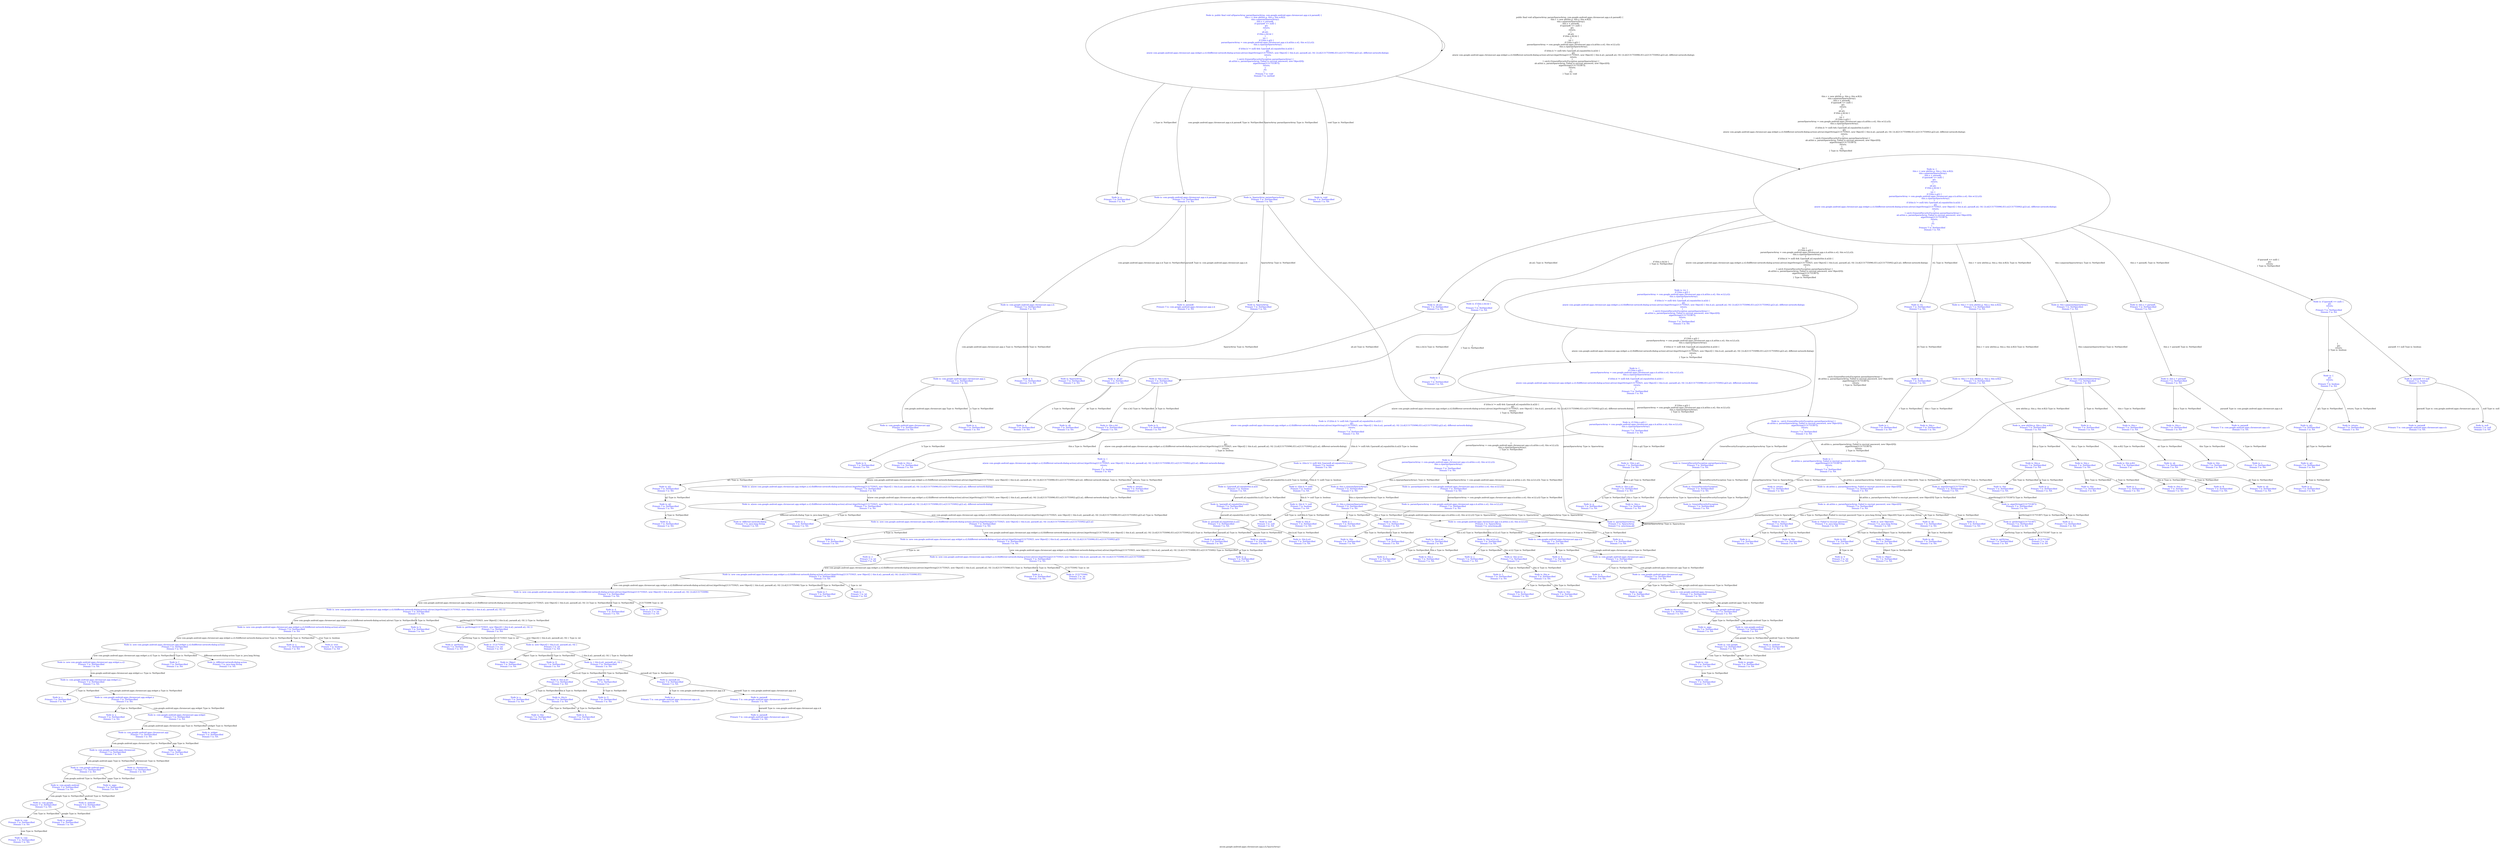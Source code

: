 digraph "a(com.google.android.apps.chromecast.app.n.k,SparseArray)" {
 label="a(com.google.android.apps.chromecast.app.n.k,SparseArray)"
{
 node [shape=box]} 
2852 -> 2852[label="public final void a(SparseArray paramSparseArray, com.google.android.apps.chromecast.app.n.k paramK) {
    this.v = new ah(this.p, this.y, this.w.K());
    this.v.a(paramSparseArray);
    this.x = paramK;
    if (paramK == null) {
        g();
        return;
    }
    ab.a();
    if (this.x.b().k) {
    }
    try {
        if (!this.x.g()) {
            paramSparseArray = com.google.android.apps.chromecast.app.n.k.a(this.x.e(), this.w.L().y());
            this.x.c(paramSparseArray);
        }
        if ((this.k != null) && (!paramK.a().equals(this.k.a()))) {
            q();
            a(new com.google.android.apps.chromecast.app.widget.a.c().f(different-network-dialog-action).a(true).b(getString(2131755925, new Object[] { this.k.a(), paramK.a(), O() })).d(2131755096).f(1).e(2131755092).g(2).a(), different-network-dialog);
            return;
        }
    } catch (GeneralSecurityException paramSparseArray) {
        ab.a(this.u, paramSparseArray, Failed to encrypt password, new Object[0]);
        a(getString(2131755387));
        return;
    }
    r();
} Type is: void"];
2852[label="Node is: public final void a(SparseArray paramSparseArray, com.google.android.apps.chromecast.app.n.k paramK) {
    this.v = new ah(this.p, this.y, this.w.K());
    this.v.a(paramSparseArray);
    this.x = paramK;
    if (paramK == null) {
        g();
        return;
    }
    ab.a();
    if (this.x.b().k) {
    }
    try {
        if (!this.x.g()) {
            paramSparseArray = com.google.android.apps.chromecast.app.n.k.a(this.x.e(), this.w.L().y());
            this.x.c(paramSparseArray);
        }
        if ((this.k != null) && (!paramK.a().equals(this.k.a()))) {
            q();
            a(new com.google.android.apps.chromecast.app.widget.a.c().f(different-network-dialog-action).a(true).b(getString(2131755925, new Object[] { this.k.a(), paramK.a(), O() })).d(2131755096).f(1).e(2131755092).g(2).a(), different-network-dialog);
            return;
        }
    } catch (GeneralSecurityException paramSparseArray) {
        ab.a(this.u, paramSparseArray, Failed to encrypt password, new Object[0]);
        a(getString(2131755387));
        return;
    }
    r();
}
 Primary T is: void
 Domain T is: method",fontcolor="blue"];
  2852 -> 2853[label="a Type is: NotSpecified"];
2853[label="Node is: a
 Primary T is: NotSpecified
 Domain T is: NA",fontcolor="blue"];
  2852 -> 2854[label="SparseArray paramSparseArray Type is: NotSpecified"];
2854[label="Node is: SparseArray paramSparseArray
 Primary T is: NotSpecified
 Domain T is: NA",fontcolor="blue"];
  2854 -> 2855[label="SparseArray Type is: NotSpecified"];
2855[label="Node is: SparseArray
 Primary T is: NotSpecified
 Domain T is: NA",fontcolor="blue"];
  2855 -> 2856[label="SparseArray Type is: NotSpecified"];
2856[label="Node is: SparseArray
 Primary T is: NotSpecified
 Domain T is: NA",fontcolor="blue"];
  2854 -> 3092[label="paramSparseArray Type is: SparseArray"];
3092[label="Node is: paramSparseArray
 Primary T is: SparseArray
 Domain T is: aenc(msg,pk)",fontcolor="blue"];
  2852 -> 2858[label="com.google.android.apps.chromecast.app.n.k paramK Type is: NotSpecified"];
2858[label="Node is: com.google.android.apps.chromecast.app.n.k paramK
 Primary T is: NotSpecified
 Domain T is: NA",fontcolor="blue"];
  2858 -> 2859[label="com.google.android.apps.chromecast.app.n.k Type is: NotSpecified"];
2859[label="Node is: com.google.android.apps.chromecast.app.n.k
 Primary T is: NotSpecified
 Domain T is: NA",fontcolor="blue"];
  2859 -> 2860[label="com.google.android.apps.chromecast.app.n Type is: NotSpecified"];
2860[label="Node is: com.google.android.apps.chromecast.app.n
 Primary T is: NotSpecified
 Domain T is: NA",fontcolor="blue"];
  2860 -> 2861[label="com.google.android.apps.chromecast.app Type is: NotSpecified"];
2861[label="Node is: com.google.android.apps.chromecast.app
 Primary T is: NotSpecified
 Domain T is: NA",fontcolor="blue"];
  3028 -> 3029[label="com.google.android.apps.chromecast Type is: NotSpecified"];
3029[label="Node is: com.google.android.apps.chromecast
 Primary T is: NotSpecified
 Domain T is: NA",fontcolor="blue"];
  3029 -> 3030[label="com.google.android.apps Type is: NotSpecified"];
3030[label="Node is: com.google.android.apps
 Primary T is: NotSpecified
 Domain T is: NA",fontcolor="blue"];
  3030 -> 3031[label="com.google.android Type is: NotSpecified"];
3031[label="Node is: com.google.android
 Primary T is: NotSpecified
 Domain T is: NA",fontcolor="blue"];
  3031 -> 3032[label="com.google Type is: NotSpecified"];
3032[label="Node is: com.google
 Primary T is: NotSpecified
 Domain T is: NA",fontcolor="blue"];
  3032 -> 3033[label="com Type is: NotSpecified"];
3033[label="Node is: com
 Primary T is: NotSpecified
 Domain T is: NA",fontcolor="blue"];
  3033 -> 3034[label="com Type is: NotSpecified"];
3034[label="Node is: com
 Primary T is: NotSpecified
 Domain T is: NA",fontcolor="blue"];
  3032 -> 3035[label="google Type is: NotSpecified"];
3035[label="Node is: google
 Primary T is: NotSpecified
 Domain T is: NA",fontcolor="blue"];
  3031 -> 3036[label="android Type is: NotSpecified"];
3036[label="Node is: android
 Primary T is: NotSpecified
 Domain T is: NA",fontcolor="blue"];
  3030 -> 3037[label="apps Type is: NotSpecified"];
3037[label="Node is: apps
 Primary T is: NotSpecified
 Domain T is: NA",fontcolor="blue"];
  3029 -> 3038[label="chromecast Type is: NotSpecified"];
3038[label="Node is: chromecast
 Primary T is: NotSpecified
 Domain T is: NA",fontcolor="blue"];
  3028 -> 3039[label="app Type is: NotSpecified"];
3039[label="Node is: app
 Primary T is: NotSpecified
 Domain T is: NA",fontcolor="blue"];
  2860 -> 2873[label="n Type is: NotSpecified"];
2873[label="Node is: n
 Primary T is: NotSpecified
 Domain T is: NA",fontcolor="blue"];
  2859 -> 2874[label="k Type is: NotSpecified"];
2874[label="Node is: k
 Primary T is: NotSpecified
 Domain T is: NA",fontcolor="blue"];
  2858 -> 2875[label="paramK Type is: com.google.android.apps.chromecast.app.n.k"];
2875[label="Node is: paramK
 Primary T is: com.google.android.apps.chromecast.app.n.k
 Domain T is: NA",fontcolor="blue"];
  2852 -> 2876[label="void Type is: NotSpecified"];
2876[label="Node is: void
 Primary T is: NotSpecified
 Domain T is: NA",fontcolor="blue"];
  2852 -> 2877[label="{
    this.v = new ah(this.p, this.y, this.w.K());
    this.v.a(paramSparseArray);
    this.x = paramK;
    if (paramK == null) {
        g();
        return;
    }
    ab.a();
    if (this.x.b().k) {
    }
    try {
        if (!this.x.g()) {
            paramSparseArray = com.google.android.apps.chromecast.app.n.k.a(this.x.e(), this.w.L().y());
            this.x.c(paramSparseArray);
        }
        if ((this.k != null) && (!paramK.a().equals(this.k.a()))) {
            q();
            a(new com.google.android.apps.chromecast.app.widget.a.c().f(different-network-dialog-action).a(true).b(getString(2131755925, new Object[] { this.k.a(), paramK.a(), O() })).d(2131755096).f(1).e(2131755092).g(2).a(), different-network-dialog);
            return;
        }
    } catch (GeneralSecurityException paramSparseArray) {
        ab.a(this.u, paramSparseArray, Failed to encrypt password, new Object[0]);
        a(getString(2131755387));
        return;
    }
    r();
} Type is: NotSpecified"];
2877[label="Node is: {
    this.v = new ah(this.p, this.y, this.w.K());
    this.v.a(paramSparseArray);
    this.x = paramK;
    if (paramK == null) {
        g();
        return;
    }
    ab.a();
    if (this.x.b().k) {
    }
    try {
        if (!this.x.g()) {
            paramSparseArray = com.google.android.apps.chromecast.app.n.k.a(this.x.e(), this.w.L().y());
            this.x.c(paramSparseArray);
        }
        if ((this.k != null) && (!paramK.a().equals(this.k.a()))) {
            q();
            a(new com.google.android.apps.chromecast.app.widget.a.c().f(different-network-dialog-action).a(true).b(getString(2131755925, new Object[] { this.k.a(), paramK.a(), O() })).d(2131755096).f(1).e(2131755092).g(2).a(), different-network-dialog);
            return;
        }
    } catch (GeneralSecurityException paramSparseArray) {
        ab.a(this.u, paramSparseArray, Failed to encrypt password, new Object[0]);
        a(getString(2131755387));
        return;
    }
    r();
}
 Primary T is: NotSpecified
 Domain T is: NA",fontcolor="blue"];
  2877 -> 2878[label="this.v = new ah(this.p, this.y, this.w.K()); Type is: NotSpecified"];
2878[label="Node is: this.v = new ah(this.p, this.y, this.w.K());
 Primary T is: NotSpecified
 Domain T is: NA",fontcolor="blue"];
  2878 -> 2879[label="this.v = new ah(this.p, this.y, this.w.K()) Type is: NotSpecified"];
2879[label="Node is: this.v = new ah(this.p, this.y, this.w.K())
 Primary T is: NotSpecified
 Domain T is: NA",fontcolor="blue"];
  2879 -> 2880[label="this.v Type is: NotSpecified"];
2880[label="Node is: this.v
 Primary T is: NotSpecified
 Domain T is: NA",fontcolor="blue"];
  2899 -> 2900[label="this Type is: NotSpecified"];
2900[label="Node is: this
 Primary T is: NotSpecified
 Domain T is: NA",fontcolor="blue"];
  2899 -> 2901[label="v Type is: NotSpecified"];
2901[label="Node is: v
 Primary T is: NotSpecified
 Domain T is: NA",fontcolor="blue"];
  2879 -> 2883[label="new ah(this.p, this.y, this.w.K()) Type is: NotSpecified"];
2883[label="Node is: new ah(this.p, this.y, this.w.K())
 Primary T is: NotSpecified
 Domain T is: NA",fontcolor="blue"];
  2883 -> 2884[label="ah Type is: NotSpecified"];
2884[label="Node is: ah
 Primary T is: NotSpecified
 Domain T is: NA",fontcolor="blue"];
  2884 -> 2885[label="ah Type is: NotSpecified"];
2885[label="Node is: ah
 Primary T is: NotSpecified
 Domain T is: NA",fontcolor="blue"];
  2883 -> 2886[label="this.p Type is: NotSpecified"];
2886[label="Node is: this.p
 Primary T is: NotSpecified
 Domain T is: NA",fontcolor="blue"];
  2886 -> 2887[label="this Type is: NotSpecified"];
2887[label="Node is: this
 Primary T is: NotSpecified
 Domain T is: NA",fontcolor="blue"];
  2886 -> 2888[label="p Type is: NotSpecified"];
2888[label="Node is: p
 Primary T is: NotSpecified
 Domain T is: NA",fontcolor="blue"];
  2883 -> 2889[label="this.y Type is: NotSpecified"];
2889[label="Node is: this.y
 Primary T is: NotSpecified
 Domain T is: NA",fontcolor="blue"];
  2889 -> 2890[label="this Type is: NotSpecified"];
2890[label="Node is: this
 Primary T is: NotSpecified
 Domain T is: NA",fontcolor="blue"];
  2889 -> 2891[label="y Type is: NotSpecified"];
2891[label="Node is: y
 Primary T is: NotSpecified
 Domain T is: NA",fontcolor="blue"];
  2883 -> 2892[label="this.w.K() Type is: NotSpecified"];
2892[label="Node is: this.w.K()
 Primary T is: NotSpecified
 Domain T is: ",fontcolor="blue"];
  2892 -> 2893[label="this.w Type is: NotSpecified"];
2893[label="Node is: this.w
 Primary T is: NotSpecified
 Domain T is: NA",fontcolor="blue"];
  2975 -> 2976[label="this Type is: NotSpecified"];
2976[label="Node is: this
 Primary T is: NotSpecified
 Domain T is: NA",fontcolor="blue"];
  2975 -> 2977[label="w Type is: NotSpecified"];
2977[label="Node is: w
 Primary T is: NotSpecified
 Domain T is: NA",fontcolor="blue"];
  2892 -> 2896[label="K Type is: NotSpecified"];
2896[label="Node is: K
 Primary T is: NotSpecified
 Domain T is: NA",fontcolor="blue"];
  2877 -> 2897[label="this.v.a(paramSparseArray); Type is: NotSpecified"];
2897[label="Node is: this.v.a(paramSparseArray);
 Primary T is: NotSpecified
 Domain T is: NA",fontcolor="blue"];
  2897 -> 2898[label="this.v.a(paramSparseArray) Type is: NotSpecified"];
2898[label="Node is: this.v.a(paramSparseArray)
 Primary T is: NotSpecified
 Domain T is: NA",fontcolor="blue"];
  2898 -> 2899[label="this.v Type is: NotSpecified"];
2899[label="Node is: this.v
 Primary T is: NotSpecified
 Domain T is: NA",fontcolor="blue"];
  2898 -> 2902[label="a Type is: NotSpecified"];
2902[label="Node is: a
 Primary T is: NotSpecified
 Domain T is: NA",fontcolor="blue"];
  2898 -> 3092[label="paramSparseArray Type is: SparseArray"];
3092[label="Node is: paramSparseArray
 Primary T is: SparseArray
 Domain T is: aenc(msg,pk)",fontcolor="blue"];
  3092 -> 3092[label="paramSparseArray Type is: SparseArray"];
3092[label="Node is: paramSparseArray
 Primary T is: SparseArray
 Domain T is: aenc(msg,pk)",fontcolor="blue"];
  2877 -> 2905[label="this.x = paramK; Type is: NotSpecified"];
2905[label="Node is: this.x = paramK;
 Primary T is: NotSpecified
 Domain T is: NA",fontcolor="blue"];
  2905 -> 2906[label="this.x = paramK Type is: NotSpecified"];
2906[label="Node is: this.x = paramK
 Primary T is: NotSpecified
 Domain T is: NA",fontcolor="blue"];
  2906 -> 2907[label="this.x Type is: NotSpecified"];
2907[label="Node is: this.x
 Primary T is: NotSpecified
 Domain T is: NA",fontcolor="blue"];
  2982 -> 2983[label="this Type is: NotSpecified"];
2983[label="Node is: this
 Primary T is: NotSpecified
 Domain T is: NA",fontcolor="blue"];
  2982 -> 2984[label="x Type is: NotSpecified"];
2984[label="Node is: x
 Primary T is: NotSpecified
 Domain T is: NA",fontcolor="blue"];
  2906 -> 2910[label="paramK Type is: com.google.android.apps.chromecast.app.n.k"];
2910[label="Node is: paramK
 Primary T is: com.google.android.apps.chromecast.app.n.k
 Domain T is: NA",fontcolor="blue"];
  3062 -> 3063[label="paramK Type is: com.google.android.apps.chromecast.app.n.k"];
3063[label="Node is: paramK
 Primary T is: com.google.android.apps.chromecast.app.n.k
 Domain T is: NA",fontcolor="blue"];
  2877 -> 2912[label="if (paramK == null) {
    g();
    return;
} Type is: NotSpecified"];
2912[label="Node is: if (paramK == null) {
    g();
    return;
}
 Primary T is: NotSpecified
 Domain T is: NA",fontcolor="blue"];
  2912 -> 2913[label="paramK == null Type is: boolean"];
2913[label="Node is: paramK == null
 Primary T is: boolean
 Domain T is: NA",fontcolor="blue"];
  2913 -> 2914[label="paramK Type is: com.google.android.apps.chromecast.app.n.k"];
2914[label="Node is: paramK
 Primary T is: com.google.android.apps.chromecast.app.n.k
 Domain T is: NA",fontcolor="blue"];
  2913 -> 2916[label="null Type is: null"];
2916[label="Node is: null
 Primary T is: null
 Domain T is: NA",fontcolor="blue"];
  2912 -> 2917[label="{
    g();
    return;
} Type is: boolean"];
2917[label="Node is: {
    g();
    return;
}
 Primary T is: boolean
 Domain T is: NA",fontcolor="blue"];
  2917 -> 2918[label="g(); Type is: NotSpecified"];
2918[label="Node is: g();
 Primary T is: NotSpecified
 Domain T is: NA",fontcolor="blue"];
  2918 -> 2919[label="g() Type is: NotSpecified"];
2919[label="Node is: g()
 Primary T is: NotSpecified
 Domain T is: NA",fontcolor="blue"];
  2919 -> 2920[label="g Type is: NotSpecified"];
2920[label="Node is: g
 Primary T is: NotSpecified
 Domain T is: NA",fontcolor="blue"];
  2917 -> 2921[label="return; Type is: NotSpecified"];
2921[label="Node is: return;
 Primary T is: NotSpecified
 Domain T is: NA",fontcolor="blue"];
  2877 -> 2922[label="ab.a(); Type is: NotSpecified"];
2922[label="Node is: ab.a();
 Primary T is: NotSpecified
 Domain T is: NA",fontcolor="blue"];
  2922 -> 2923[label="ab.a() Type is: NotSpecified"];
2923[label="Node is: ab.a()
 Primary T is: NotSpecified
 Domain T is: NA",fontcolor="blue"];
  2923 -> 2924[label="ab Type is: NotSpecified"];
2924[label="Node is: ab
 Primary T is: NotSpecified
 Domain T is: NA",fontcolor="blue"];
  3086 -> 3087[label="ab Type is: NotSpecified"];
3087[label="Node is: ab
 Primary T is: NotSpecified
 Domain T is: NA",fontcolor="blue"];
  2923 -> 2926[label="a Type is: NotSpecified"];
2926[label="Node is: a
 Primary T is: NotSpecified
 Domain T is: NA",fontcolor="blue"];
  2877 -> 2927[label="if (this.x.b().k) {
} Type is: NotSpecified"];
2927[label="Node is: if (this.x.b().k) {
}
 Primary T is: NotSpecified
 Domain T is: NA",fontcolor="blue"];
  2927 -> 2928[label="this.x.b().k Type is: NotSpecified"];
2928[label="Node is: this.x.b().k
 Primary T is: NotSpecified
 Domain T is: NA",fontcolor="blue"];
  2928 -> 2929[label="this.x.b() Type is: NotSpecified"];
2929[label="Node is: this.x.b()
 Primary T is: NotSpecified
 Domain T is: NA",fontcolor="blue"];
  2929 -> 2930[label="this.x Type is: NotSpecified"];
2930[label="Node is: this.x
 Primary T is: NotSpecified
 Domain T is: NA",fontcolor="blue"];
  2929 -> 2933[label="b Type is: NotSpecified"];
2933[label="Node is: b
 Primary T is: NotSpecified
 Domain T is: NA",fontcolor="blue"];
  2928 -> 2934[label="k Type is: NotSpecified"];
2934[label="Node is: k
 Primary T is: NotSpecified
 Domain T is: NA",fontcolor="blue"];
  2927 -> 2935[label="{
} Type is: NotSpecified"];
2935[label="Node is: {
}
 Primary T is: NotSpecified
 Domain T is: NA",fontcolor="blue"];
  2877 -> 2936[label="try {
    if (!this.x.g()) {
        paramSparseArray = com.google.android.apps.chromecast.app.n.k.a(this.x.e(), this.w.L().y());
        this.x.c(paramSparseArray);
    }
    if ((this.k != null) && (!paramK.a().equals(this.k.a()))) {
        q();
        a(new com.google.android.apps.chromecast.app.widget.a.c().f(different-network-dialog-action).a(true).b(getString(2131755925, new Object[] { this.k.a(), paramK.a(), O() })).d(2131755096).f(1).e(2131755092).g(2).a(), different-network-dialog);
        return;
    }
} catch (GeneralSecurityException paramSparseArray) {
    ab.a(this.u, paramSparseArray, Failed to encrypt password, new Object[0]);
    a(getString(2131755387));
    return;
} Type is: NotSpecified"];
2936[label="Node is: try {
    if (!this.x.g()) {
        paramSparseArray = com.google.android.apps.chromecast.app.n.k.a(this.x.e(), this.w.L().y());
        this.x.c(paramSparseArray);
    }
    if ((this.k != null) && (!paramK.a().equals(this.k.a()))) {
        q();
        a(new com.google.android.apps.chromecast.app.widget.a.c().f(different-network-dialog-action).a(true).b(getString(2131755925, new Object[] { this.k.a(), paramK.a(), O() })).d(2131755096).f(1).e(2131755092).g(2).a(), different-network-dialog);
        return;
    }
} catch (GeneralSecurityException paramSparseArray) {
    ab.a(this.u, paramSparseArray, Failed to encrypt password, new Object[0]);
    a(getString(2131755387));
    return;
}
 Primary T is: NotSpecified
 Domain T is: NA",fontcolor="blue"];
  2936 -> 2937[label="{
    if (!this.x.g()) {
        paramSparseArray = com.google.android.apps.chromecast.app.n.k.a(this.x.e(), this.w.L().y());
        this.x.c(paramSparseArray);
    }
    if ((this.k != null) && (!paramK.a().equals(this.k.a()))) {
        q();
        a(new com.google.android.apps.chromecast.app.widget.a.c().f(different-network-dialog-action).a(true).b(getString(2131755925, new Object[] { this.k.a(), paramK.a(), O() })).d(2131755096).f(1).e(2131755092).g(2).a(), different-network-dialog);
        return;
    }
} Type is: NotSpecified"];
2937[label="Node is: {
    if (!this.x.g()) {
        paramSparseArray = com.google.android.apps.chromecast.app.n.k.a(this.x.e(), this.w.L().y());
        this.x.c(paramSparseArray);
    }
    if ((this.k != null) && (!paramK.a().equals(this.k.a()))) {
        q();
        a(new com.google.android.apps.chromecast.app.widget.a.c().f(different-network-dialog-action).a(true).b(getString(2131755925, new Object[] { this.k.a(), paramK.a(), O() })).d(2131755096).f(1).e(2131755092).g(2).a(), different-network-dialog);
        return;
    }
}
 Primary T is: NotSpecified
 Domain T is: NA",fontcolor="blue"];
  2937 -> 2938[label="if (!this.x.g()) {
    paramSparseArray = com.google.android.apps.chromecast.app.n.k.a(this.x.e(), this.w.L().y());
    this.x.c(paramSparseArray);
} Type is: NotSpecified"];
2938[label="Node is: if (!this.x.g()) {
    paramSparseArray = com.google.android.apps.chromecast.app.n.k.a(this.x.e(), this.w.L().y());
    this.x.c(paramSparseArray);
}
 Primary T is: NotSpecified
 Domain T is: NA",fontcolor="blue"];
  2938 -> 2939[label="!this.x.g() Type is: NotSpecified"];
2939[label="Node is: !this.x.g()
 Primary T is: NotSpecified
 Domain T is: NA",fontcolor="blue"];
  2939 -> 2940[label="this.x.g() Type is: NotSpecified"];
2940[label="Node is: this.x.g()
 Primary T is: NotSpecified
 Domain T is: NA",fontcolor="blue"];
  2940 -> 2941[label="this.x Type is: NotSpecified"];
2941[label="Node is: this.x
 Primary T is: NotSpecified
 Domain T is: NA",fontcolor="blue"];
  2940 -> 2944[label="g Type is: NotSpecified"];
2944[label="Node is: g
 Primary T is: NotSpecified
 Domain T is: NA",fontcolor="blue"];
  2938 -> 2945[label="{
    paramSparseArray = com.google.android.apps.chromecast.app.n.k.a(this.x.e(), this.w.L().y());
    this.x.c(paramSparseArray);
} Type is: NotSpecified"];
2945[label="Node is: {
    paramSparseArray = com.google.android.apps.chromecast.app.n.k.a(this.x.e(), this.w.L().y());
    this.x.c(paramSparseArray);
}
 Primary T is: NotSpecified
 Domain T is: NA",fontcolor="blue"];
  2945 -> 2946[label="paramSparseArray = com.google.android.apps.chromecast.app.n.k.a(this.x.e(), this.w.L().y()); Type is: NotSpecified"];
2946[label="Node is: paramSparseArray = com.google.android.apps.chromecast.app.n.k.a(this.x.e(), this.w.L().y());
 Primary T is: NotSpecified
 Domain T is: NA",fontcolor="blue"];
  2946 -> 2947[label="paramSparseArray = com.google.android.apps.chromecast.app.n.k.a(this.x.e(), this.w.L().y()) Type is: NotSpecified"];
2947[label="Node is: paramSparseArray = com.google.android.apps.chromecast.app.n.k.a(this.x.e(), this.w.L().y())
 Primary T is: NotSpecified
 Domain T is: NA",fontcolor="blue"];
  2947 -> 3092[label="paramSparseArray Type is: SparseArray"];
3092[label="Node is: paramSparseArray
 Primary T is: SparseArray
 Domain T is: aenc(msg,pk)",fontcolor="blue"];
  2947 -> 2950[label="com.google.android.apps.chromecast.app.n.k.a(this.x.e(), this.w.L().y()) Type is: SparseArray"];
2950[label="Node is: com.google.android.apps.chromecast.app.n.k.a(this.x.e(), this.w.L().y())
 Primary T is: SparseArray
 Domain T is: aenc(msg,pk)",fontcolor="blue"];
  2950 -> 2951[label="com.google.android.apps.chromecast.app.n.k Type is: NotSpecified"];
2951[label="Node is: com.google.android.apps.chromecast.app.n.k
 Primary T is: NotSpecified
 Domain T is: NA",fontcolor="blue"];
  2951 -> 2952[label="com.google.android.apps.chromecast.app.n Type is: NotSpecified"];
2952[label="Node is: com.google.android.apps.chromecast.app.n
 Primary T is: NotSpecified
 Domain T is: NA",fontcolor="blue"];
  2952 -> 2953[label="com.google.android.apps.chromecast.app Type is: NotSpecified"];
2953[label="Node is: com.google.android.apps.chromecast.app
 Primary T is: NotSpecified
 Domain T is: NA",fontcolor="blue"];
  2953 -> 2954[label="com.google.android.apps.chromecast Type is: NotSpecified"];
2954[label="Node is: com.google.android.apps.chromecast
 Primary T is: NotSpecified
 Domain T is: NA",fontcolor="blue"];
  2954 -> 2955[label="com.google.android.apps Type is: NotSpecified"];
2955[label="Node is: com.google.android.apps
 Primary T is: NotSpecified
 Domain T is: NA",fontcolor="blue"];
  2955 -> 2956[label="com.google.android Type is: NotSpecified"];
2956[label="Node is: com.google.android
 Primary T is: NotSpecified
 Domain T is: NA",fontcolor="blue"];
  2956 -> 2957[label="com.google Type is: NotSpecified"];
2957[label="Node is: com.google
 Primary T is: NotSpecified
 Domain T is: NA",fontcolor="blue"];
  2957 -> 2958[label="com Type is: NotSpecified"];
2958[label="Node is: com
 Primary T is: NotSpecified
 Domain T is: NA",fontcolor="blue"];
  2958 -> 2959[label="com Type is: NotSpecified"];
2959[label="Node is: com
 Primary T is: NotSpecified
 Domain T is: NA",fontcolor="blue"];
  2957 -> 2960[label="google Type is: NotSpecified"];
2960[label="Node is: google
 Primary T is: NotSpecified
 Domain T is: NA",fontcolor="blue"];
  2956 -> 2961[label="android Type is: NotSpecified"];
2961[label="Node is: android
 Primary T is: NotSpecified
 Domain T is: NA",fontcolor="blue"];
  2955 -> 2962[label="apps Type is: NotSpecified"];
2962[label="Node is: apps
 Primary T is: NotSpecified
 Domain T is: NA",fontcolor="blue"];
  2954 -> 2963[label="chromecast Type is: NotSpecified"];
2963[label="Node is: chromecast
 Primary T is: NotSpecified
 Domain T is: NA",fontcolor="blue"];
  2953 -> 2964[label="app Type is: NotSpecified"];
2964[label="Node is: app
 Primary T is: NotSpecified
 Domain T is: NA",fontcolor="blue"];
  2952 -> 2965[label="n Type is: NotSpecified"];
2965[label="Node is: n
 Primary T is: NotSpecified
 Domain T is: NA",fontcolor="blue"];
  2951 -> 2966[label="k Type is: NotSpecified"];
2966[label="Node is: k
 Primary T is: NotSpecified
 Domain T is: NA",fontcolor="blue"];
  2950 -> 2967[label="a Type is: NotSpecified"];
2967[label="Node is: a
 Primary T is: NotSpecified
 Domain T is: NA",fontcolor="blue"];
  2950 -> 2968[label="this.x.e() Type is: NotSpecified"];
2968[label="Node is: this.x.e()
 Primary T is: NotSpecified
 Domain T is: NA",fontcolor="blue"];
  2968 -> 2969[label="this.x Type is: NotSpecified"];
2969[label="Node is: this.x
 Primary T is: NotSpecified
 Domain T is: NA",fontcolor="blue"];
  2968 -> 2972[label="e Type is: NotSpecified"];
2972[label="Node is: e
 Primary T is: NotSpecified
 Domain T is: NA",fontcolor="blue"];
  2950 -> 2973[label="this.w.L().y() Type is: NotSpecified"];
2973[label="Node is: this.w.L().y()
 Primary T is: NotSpecified
 Domain T is: NA",fontcolor="blue"];
  2973 -> 2974[label="this.w.L() Type is: NotSpecified"];
2974[label="Node is: this.w.L()
 Primary T is: NotSpecified
 Domain T is: ",fontcolor="blue"];
  2974 -> 2975[label="this.w Type is: NotSpecified"];
2975[label="Node is: this.w
 Primary T is: NotSpecified
 Domain T is: NA",fontcolor="blue"];
  2974 -> 2978[label="L Type is: NotSpecified"];
2978[label="Node is: L
 Primary T is: NotSpecified
 Domain T is: NA",fontcolor="blue"];
  2973 -> 2979[label="y Type is: NotSpecified"];
2979[label="Node is: y
 Primary T is: NotSpecified
 Domain T is: NA",fontcolor="blue"];
  2945 -> 2980[label="this.x.c(paramSparseArray); Type is: NotSpecified"];
2980[label="Node is: this.x.c(paramSparseArray);
 Primary T is: NotSpecified
 Domain T is: NA",fontcolor="blue"];
  2980 -> 2981[label="this.x.c(paramSparseArray) Type is: NotSpecified"];
2981[label="Node is: this.x.c(paramSparseArray)
 Primary T is: NotSpecified
 Domain T is: NA",fontcolor="blue"];
  2981 -> 2982[label="this.x Type is: NotSpecified"];
2982[label="Node is: this.x
 Primary T is: NotSpecified
 Domain T is: NA",fontcolor="blue"];
  2981 -> 2985[label="c Type is: NotSpecified"];
2985[label="Node is: c
 Primary T is: NotSpecified
 Domain T is: NA",fontcolor="blue"];
  2981 -> 3092[label="paramSparseArray Type is: SparseArray"];
3092[label="Node is: paramSparseArray
 Primary T is: SparseArray
 Domain T is: aenc(msg,pk)",fontcolor="blue"];
  2937 -> 2988[label="if ((this.k != null) && (!paramK.a().equals(this.k.a()))) {
    q();
    a(new com.google.android.apps.chromecast.app.widget.a.c().f(different-network-dialog-action).a(true).b(getString(2131755925, new Object[] { this.k.a(), paramK.a(), O() })).d(2131755096).f(1).e(2131755092).g(2).a(), different-network-dialog);
    return;
} Type is: NotSpecified"];
2988[label="Node is: if ((this.k != null) && (!paramK.a().equals(this.k.a()))) {
    q();
    a(new com.google.android.apps.chromecast.app.widget.a.c().f(different-network-dialog-action).a(true).b(getString(2131755925, new Object[] { this.k.a(), paramK.a(), O() })).d(2131755096).f(1).e(2131755092).g(2).a(), different-network-dialog);
    return;
}
 Primary T is: NotSpecified
 Domain T is: NA",fontcolor="blue"];
  2988 -> 2989[label="(this.k != null) && (!paramK.a().equals(this.k.a())) Type is: boolean"];
2989[label="Node is: (this.k != null) && (!paramK.a().equals(this.k.a()))
 Primary T is: boolean
 Domain T is: NA",fontcolor="blue"];
  2989 -> 2990[label="(this.k != null) Type is: boolean"];
2990[label="Node is: (this.k != null)
 Primary T is: boolean
 Domain T is: NA",fontcolor="blue"];
  2990 -> 2991[label="this.k != null Type is: boolean"];
2991[label="Node is: this.k != null
 Primary T is: boolean
 Domain T is: NA",fontcolor="blue"];
  2991 -> 2992[label="this.k Type is: NotSpecified"];
2992[label="Node is: this.k
 Primary T is: NotSpecified
 Domain T is: NA",fontcolor="blue"];
  3057 -> 3058[label="this Type is: NotSpecified"];
3058[label="Node is: this
 Primary T is: NotSpecified
 Domain T is: NA",fontcolor="blue"];
  3057 -> 3059[label="k Type is: NotSpecified"];
3059[label="Node is: k
 Primary T is: NotSpecified
 Domain T is: NA",fontcolor="blue"];
  2991 -> 2995[label="null Type is: null"];
2995[label="Node is: null
 Primary T is: null
 Domain T is: NA",fontcolor="blue"];
  2989 -> 2996[label="(!paramK.a().equals(this.k.a())) Type is: boolean"];
2996[label="Node is: (!paramK.a().equals(this.k.a()))
 Primary T is: boolean
 Domain T is: NA",fontcolor="blue"];
  2996 -> 2997[label="!paramK.a().equals(this.k.a()) Type is: NotSpecified"];
2997[label="Node is: !paramK.a().equals(this.k.a())
 Primary T is: NotSpecified
 Domain T is: NA",fontcolor="blue"];
  2997 -> 2998[label="paramK.a().equals(this.k.a()) Type is: NotSpecified"];
2998[label="Node is: paramK.a().equals(this.k.a())
 Primary T is: NotSpecified
 Domain T is: NA",fontcolor="blue"];
  2998 -> 2999[label="paramK.a() Type is: NotSpecified"];
2999[label="Node is: paramK.a()
 Primary T is: NotSpecified
 Domain T is: NA",fontcolor="blue"];
  3061 -> 3062[label="paramK Type is: com.google.android.apps.chromecast.app.n.k"];
3062[label="Node is: paramK
 Primary T is: com.google.android.apps.chromecast.app.n.k
 Domain T is: NA",fontcolor="blue"];
  3061 -> 3064[label="a Type is: com.google.android.apps.chromecast.app.n.k"];
3064[label="Node is: a
 Primary T is: com.google.android.apps.chromecast.app.n.k
 Domain T is: NA",fontcolor="blue"];
  2998 -> 3003[label="equals Type is: NotSpecified"];
3003[label="Node is: equals
 Primary T is: NotSpecified
 Domain T is: NA",fontcolor="blue"];
  2998 -> 3004[label="this.k.a() Type is: NotSpecified"];
3004[label="Node is: this.k.a()
 Primary T is: NotSpecified
 Domain T is: NA",fontcolor="blue"];
  3056 -> 3057[label="this.k Type is: NotSpecified"];
3057[label="Node is: this.k
 Primary T is: NotSpecified
 Domain T is: NA",fontcolor="blue"];
  3056 -> 3060[label="a Type is: NotSpecified"];
3060[label="Node is: a
 Primary T is: NotSpecified
 Domain T is: NA",fontcolor="blue"];
  2988 -> 3009[label="{
    q();
    a(new com.google.android.apps.chromecast.app.widget.a.c().f(different-network-dialog-action).a(true).b(getString(2131755925, new Object[] { this.k.a(), paramK.a(), O() })).d(2131755096).f(1).e(2131755092).g(2).a(), different-network-dialog);
    return;
} Type is: boolean"];
3009[label="Node is: {
    q();
    a(new com.google.android.apps.chromecast.app.widget.a.c().f(different-network-dialog-action).a(true).b(getString(2131755925, new Object[] { this.k.a(), paramK.a(), O() })).d(2131755096).f(1).e(2131755092).g(2).a(), different-network-dialog);
    return;
}
 Primary T is: boolean
 Domain T is: NA",fontcolor="blue"];
  3009 -> 3010[label="q(); Type is: NotSpecified"];
3010[label="Node is: q();
 Primary T is: NotSpecified
 Domain T is: NA",fontcolor="blue"];
  3010 -> 3011[label="q() Type is: NotSpecified"];
3011[label="Node is: q()
 Primary T is: NotSpecified
 Domain T is: NA",fontcolor="blue"];
  3011 -> 3012[label="q Type is: NotSpecified"];
3012[label="Node is: q
 Primary T is: NotSpecified
 Domain T is: NA",fontcolor="blue"];
  3009 -> 3013[label="a(new com.google.android.apps.chromecast.app.widget.a.c().f(different-network-dialog-action).a(true).b(getString(2131755925, new Object[] { this.k.a(), paramK.a(), O() })).d(2131755096).f(1).e(2131755092).g(2).a(), different-network-dialog); Type is: NotSpecified"];
3013[label="Node is: a(new com.google.android.apps.chromecast.app.widget.a.c().f(different-network-dialog-action).a(true).b(getString(2131755925, new Object[] { this.k.a(), paramK.a(), O() })).d(2131755096).f(1).e(2131755092).g(2).a(), different-network-dialog);
 Primary T is: NotSpecified
 Domain T is: NA",fontcolor="blue"];
  3013 -> 3014[label="a(new com.google.android.apps.chromecast.app.widget.a.c().f(different-network-dialog-action).a(true).b(getString(2131755925, new Object[] { this.k.a(), paramK.a(), O() })).d(2131755096).f(1).e(2131755092).g(2).a(), different-network-dialog) Type is: NotSpecified"];
3014[label="Node is: a(new com.google.android.apps.chromecast.app.widget.a.c().f(different-network-dialog-action).a(true).b(getString(2131755925, new Object[] { this.k.a(), paramK.a(), O() })).d(2131755096).f(1).e(2131755092).g(2).a(), different-network-dialog)
 Primary T is: NotSpecified
 Domain T is: NA",fontcolor="blue"];
  3014 -> 3015[label="a Type is: NotSpecified"];
3015[label="Node is: a
 Primary T is: NotSpecified
 Domain T is: NA",fontcolor="blue"];
  3014 -> 3016[label="new com.google.android.apps.chromecast.app.widget.a.c().f(different-network-dialog-action).a(true).b(getString(2131755925, new Object[] { this.k.a(), paramK.a(), O() })).d(2131755096).f(1).e(2131755092).g(2).a() Type is: NotSpecified"];
3016[label="Node is: new com.google.android.apps.chromecast.app.widget.a.c().f(different-network-dialog-action).a(true).b(getString(2131755925, new Object[] { this.k.a(), paramK.a(), O() })).d(2131755096).f(1).e(2131755092).g(2).a()
 Primary T is: NotSpecified
 Domain T is: NA",fontcolor="blue"];
  3016 -> 3017[label="new com.google.android.apps.chromecast.app.widget.a.c().f(different-network-dialog-action).a(true).b(getString(2131755925, new Object[] { this.k.a(), paramK.a(), O() })).d(2131755096).f(1).e(2131755092).g(2) Type is: NotSpecified"];
3017[label="Node is: new com.google.android.apps.chromecast.app.widget.a.c().f(different-network-dialog-action).a(true).b(getString(2131755925, new Object[] { this.k.a(), paramK.a(), O() })).d(2131755096).f(1).e(2131755092).g(2)
 Primary T is: NotSpecified
 Domain T is: NA",fontcolor="blue"];
  3017 -> 3018[label="new com.google.android.apps.chromecast.app.widget.a.c().f(different-network-dialog-action).a(true).b(getString(2131755925, new Object[] { this.k.a(), paramK.a(), O() })).d(2131755096).f(1).e(2131755092) Type is: NotSpecified"];
3018[label="Node is: new com.google.android.apps.chromecast.app.widget.a.c().f(different-network-dialog-action).a(true).b(getString(2131755925, new Object[] { this.k.a(), paramK.a(), O() })).d(2131755096).f(1).e(2131755092)
 Primary T is: NotSpecified
 Domain T is: NA",fontcolor="blue"];
  3018 -> 3019[label="new com.google.android.apps.chromecast.app.widget.a.c().f(different-network-dialog-action).a(true).b(getString(2131755925, new Object[] { this.k.a(), paramK.a(), O() })).d(2131755096).f(1) Type is: NotSpecified"];
3019[label="Node is: new com.google.android.apps.chromecast.app.widget.a.c().f(different-network-dialog-action).a(true).b(getString(2131755925, new Object[] { this.k.a(), paramK.a(), O() })).d(2131755096).f(1)
 Primary T is: NotSpecified
 Domain T is: NA",fontcolor="blue"];
  3019 -> 3020[label="new com.google.android.apps.chromecast.app.widget.a.c().f(different-network-dialog-action).a(true).b(getString(2131755925, new Object[] { this.k.a(), paramK.a(), O() })).d(2131755096) Type is: NotSpecified"];
3020[label="Node is: new com.google.android.apps.chromecast.app.widget.a.c().f(different-network-dialog-action).a(true).b(getString(2131755925, new Object[] { this.k.a(), paramK.a(), O() })).d(2131755096)
 Primary T is: NotSpecified
 Domain T is: NA",fontcolor="blue"];
  3020 -> 3021[label="new com.google.android.apps.chromecast.app.widget.a.c().f(different-network-dialog-action).a(true).b(getString(2131755925, new Object[] { this.k.a(), paramK.a(), O() })) Type is: NotSpecified"];
3021[label="Node is: new com.google.android.apps.chromecast.app.widget.a.c().f(different-network-dialog-action).a(true).b(getString(2131755925, new Object[] { this.k.a(), paramK.a(), O() }))
 Primary T is: NotSpecified
 Domain T is: NA",fontcolor="blue"];
  3021 -> 3022[label="new com.google.android.apps.chromecast.app.widget.a.c().f(different-network-dialog-action).a(true) Type is: NotSpecified"];
3022[label="Node is: new com.google.android.apps.chromecast.app.widget.a.c().f(different-network-dialog-action).a(true)
 Primary T is: NotSpecified
 Domain T is: NA",fontcolor="blue"];
  3022 -> 3023[label="new com.google.android.apps.chromecast.app.widget.a.c().f(different-network-dialog-action) Type is: NotSpecified"];
3023[label="Node is: new com.google.android.apps.chromecast.app.widget.a.c().f(different-network-dialog-action)
 Primary T is: NotSpecified
 Domain T is: NA",fontcolor="blue"];
  3023 -> 3024[label="new com.google.android.apps.chromecast.app.widget.a.c() Type is: NotSpecified"];
3024[label="Node is: new com.google.android.apps.chromecast.app.widget.a.c()
 Primary T is: NotSpecified
 Domain T is: NA",fontcolor="blue"];
  3024 -> 3025[label="com.google.android.apps.chromecast.app.widget.a.c Type is: NotSpecified"];
3025[label="Node is: com.google.android.apps.chromecast.app.widget.a.c
 Primary T is: NotSpecified
 Domain T is: NA",fontcolor="blue"];
  3025 -> 3026[label="com.google.android.apps.chromecast.app.widget.a Type is: NotSpecified"];
3026[label="Node is: com.google.android.apps.chromecast.app.widget.a
 Primary T is: NotSpecified
 Domain T is: NA",fontcolor="blue"];
  3026 -> 3027[label="com.google.android.apps.chromecast.app.widget Type is: NotSpecified"];
3027[label="Node is: com.google.android.apps.chromecast.app.widget
 Primary T is: NotSpecified
 Domain T is: NA",fontcolor="blue"];
  3027 -> 3028[label="com.google.android.apps.chromecast.app Type is: NotSpecified"];
3028[label="Node is: com.google.android.apps.chromecast.app
 Primary T is: NotSpecified
 Domain T is: NA",fontcolor="blue"];
  3027 -> 3040[label="widget Type is: NotSpecified"];
3040[label="Node is: widget
 Primary T is: NotSpecified
 Domain T is: NA",fontcolor="blue"];
  3026 -> 3041[label="a Type is: NotSpecified"];
3041[label="Node is: a
 Primary T is: NotSpecified
 Domain T is: NA",fontcolor="blue"];
  3025 -> 3042[label="c Type is: NotSpecified"];
3042[label="Node is: c
 Primary T is: NotSpecified
 Domain T is: NA",fontcolor="blue"];
  3023 -> 3043[label="f Type is: NotSpecified"];
3043[label="Node is: f
 Primary T is: NotSpecified
 Domain T is: NA",fontcolor="blue"];
  3023 -> 3044[label="different-network-dialog-action Type is: java.lang.String"];
3044[label="Node is: different-network-dialog-action
 Primary T is: java.lang.String
 Domain T is: NA",fontcolor="blue"];
  3022 -> 3045[label="a Type is: NotSpecified"];
3045[label="Node is: a
 Primary T is: NotSpecified
 Domain T is: NA",fontcolor="blue"];
  3022 -> 3046[label="true Type is: boolean"];
3046[label="Node is: true
 Primary T is: boolean
 Domain T is: NA",fontcolor="blue"];
  3021 -> 3047[label="b Type is: NotSpecified"];
3047[label="Node is: b
 Primary T is: NotSpecified
 Domain T is: NA",fontcolor="blue"];
  3021 -> 3048[label="getString(2131755925, new Object[] { this.k.a(), paramK.a(), O() }) Type is: NotSpecified"];
3048[label="Node is: getString(2131755925, new Object[] { this.k.a(), paramK.a(), O() })
 Primary T is: NotSpecified
 Domain T is: NA",fontcolor="blue"];
  3048 -> 3049[label="getString Type is: NotSpecified"];
3049[label="Node is: getString
 Primary T is: NotSpecified
 Domain T is: NA",fontcolor="blue"];
  3048 -> 3050[label="2131755925 Type is: int"];
3050[label="Node is: 2131755925
 Primary T is: int
 Domain T is: NA",fontcolor="blue"];
  3048 -> 3051[label="new Object[] { this.k.a(), paramK.a(), O() } Type is: int"];
3051[label="Node is: new Object[] { this.k.a(), paramK.a(), O() }
 Primary T is: int
 Domain T is: NA",fontcolor="blue"];
  3051 -> 3052[label="Object Type is: NotSpecified"];
3052[label="Node is: Object
 Primary T is: NotSpecified
 Domain T is: NA",fontcolor="blue"];
  3096 -> 3097[label="Object Type is: NotSpecified"];
3097[label="Node is: Object
 Primary T is: NotSpecified
 Domain T is: NA",fontcolor="blue"];
  3051 -> 3054[label="[] Type is: NotSpecified"];
3054[label="Node is: []
 Primary T is: NotSpecified
 Domain T is: NA",fontcolor="blue"];
  3051 -> 3055[label="{ this.k.a(), paramK.a(), O() } Type is: NotSpecified"];
3055[label="Node is: { this.k.a(), paramK.a(), O() }
 Primary T is: NotSpecified
 Domain T is: NA",fontcolor="blue"];
  3055 -> 3056[label="this.k.a() Type is: NotSpecified"];
3056[label="Node is: this.k.a()
 Primary T is: NotSpecified
 Domain T is: NA",fontcolor="blue"];
  3055 -> 3061[label="paramK.a() Type is: NotSpecified"];
3061[label="Node is: paramK.a()
 Primary T is: NotSpecified
 Domain T is: NA",fontcolor="blue"];
  3055 -> 3065[label="O() Type is: NotSpecified"];
3065[label="Node is: O()
 Primary T is: NotSpecified
 Domain T is: ",fontcolor="blue"];
  3065 -> 3066[label="O Type is: NotSpecified"];
3066[label="Node is: O
 Primary T is: NotSpecified
 Domain T is: NA",fontcolor="blue"];
  3020 -> 3067[label="d Type is: NotSpecified"];
3067[label="Node is: d
 Primary T is: NotSpecified
 Domain T is: NA",fontcolor="blue"];
  3020 -> 3068[label="2131755096 Type is: int"];
3068[label="Node is: 2131755096
 Primary T is: int
 Domain T is: NA",fontcolor="blue"];
  3019 -> 3069[label="f Type is: NotSpecified"];
3069[label="Node is: f
 Primary T is: NotSpecified
 Domain T is: NA",fontcolor="blue"];
  3019 -> 3070[label="1 Type is: int"];
3070[label="Node is: 1
 Primary T is: int
 Domain T is: NA",fontcolor="blue"];
  3018 -> 3071[label="e Type is: NotSpecified"];
3071[label="Node is: e
 Primary T is: NotSpecified
 Domain T is: NA",fontcolor="blue"];
  3018 -> 3072[label="2131755092 Type is: int"];
3072[label="Node is: 2131755092
 Primary T is: int
 Domain T is: NA",fontcolor="blue"];
  3017 -> 3073[label="g Type is: NotSpecified"];
3073[label="Node is: g
 Primary T is: NotSpecified
 Domain T is: NA",fontcolor="blue"];
  3017 -> 3074[label="2 Type is: int"];
3074[label="Node is: 2
 Primary T is: int
 Domain T is: NA",fontcolor="blue"];
  3016 -> 3075[label="a Type is: NotSpecified"];
3075[label="Node is: a
 Primary T is: NotSpecified
 Domain T is: NA",fontcolor="blue"];
  3014 -> 3076[label="different-network-dialog Type is: java.lang.String"];
3076[label="Node is: different-network-dialog
 Primary T is: java.lang.String
 Domain T is: NA",fontcolor="blue"];
  3009 -> 3077[label="return; Type is: NotSpecified"];
3077[label="Node is: return;
 Primary T is: NotSpecified
 Domain T is: NA",fontcolor="blue"];
  2936 -> 3078[label=" catch (GeneralSecurityException paramSparseArray) {
    ab.a(this.u, paramSparseArray, Failed to encrypt password, new Object[0]);
    a(getString(2131755387));
    return;
} Type is: NotSpecified"];
3078[label="Node is:  catch (GeneralSecurityException paramSparseArray) {
    ab.a(this.u, paramSparseArray, Failed to encrypt password, new Object[0]);
    a(getString(2131755387));
    return;
}
 Primary T is: NotSpecified
 Domain T is: NA",fontcolor="blue"];
  3078 -> 3079[label="GeneralSecurityException paramSparseArray Type is: NotSpecified"];
3079[label="Node is: GeneralSecurityException paramSparseArray
 Primary T is: NotSpecified
 Domain T is: NA",fontcolor="blue"];
  3079 -> 3080[label="GeneralSecurityException Type is: NotSpecified"];
3080[label="Node is: GeneralSecurityException
 Primary T is: NotSpecified
 Domain T is: NA",fontcolor="blue"];
  3080 -> 3081[label="GeneralSecurityException Type is: NotSpecified"];
3081[label="Node is: GeneralSecurityException
 Primary T is: NotSpecified
 Domain T is: NA",fontcolor="blue"];
  3079 -> 3092[label="paramSparseArray Type is: SparseArray"];
3092[label="Node is: paramSparseArray
 Primary T is: SparseArray
 Domain T is: aenc(msg,pk)",fontcolor="blue"];
  3078 -> 3083[label="{
    ab.a(this.u, paramSparseArray, Failed to encrypt password, new Object[0]);
    a(getString(2131755387));
    return;
} Type is: NotSpecified"];
3083[label="Node is: {
    ab.a(this.u, paramSparseArray, Failed to encrypt password, new Object[0]);
    a(getString(2131755387));
    return;
}
 Primary T is: NotSpecified
 Domain T is: NA",fontcolor="blue"];
  3083 -> 3084[label="ab.a(this.u, paramSparseArray, Failed to encrypt password, new Object[0]); Type is: NotSpecified"];
3084[label="Node is: ab.a(this.u, paramSparseArray, Failed to encrypt password, new Object[0]);
 Primary T is: NotSpecified
 Domain T is: NA",fontcolor="blue"];
  3084 -> 3085[label="ab.a(this.u, paramSparseArray, Failed to encrypt password, new Object[0]) Type is: NotSpecified"];
3085[label="Node is: ab.a(this.u, paramSparseArray, Failed to encrypt password, new Object[0])
 Primary T is: NotSpecified
 Domain T is: NA",fontcolor="blue"];
  3085 -> 3086[label="ab Type is: NotSpecified"];
3086[label="Node is: ab
 Primary T is: NotSpecified
 Domain T is: NA",fontcolor="blue"];
  3085 -> 3088[label="a Type is: NotSpecified"];
3088[label="Node is: a
 Primary T is: NotSpecified
 Domain T is: NA",fontcolor="blue"];
  3085 -> 3089[label="this.u Type is: NotSpecified"];
3089[label="Node is: this.u
 Primary T is: NotSpecified
 Domain T is: NA",fontcolor="blue"];
  3089 -> 3090[label="this Type is: NotSpecified"];
3090[label="Node is: this
 Primary T is: NotSpecified
 Domain T is: NA",fontcolor="blue"];
  3089 -> 3091[label="u Type is: NotSpecified"];
3091[label="Node is: u
 Primary T is: NotSpecified
 Domain T is: NA",fontcolor="blue"];
  3085 -> 3092[label="paramSparseArray Type is: SparseArray"];
3092[label="Node is: paramSparseArray
 Primary T is: SparseArray
 Domain T is: aenc(msg,pk)",fontcolor="blue"];
  3085 -> 3094[label="Failed to encrypt password Type is: java.lang.String"];
3094[label="Node is: Failed to encrypt password
 Primary T is: java.lang.String
 Domain T is: NA",fontcolor="blue"];
  3085 -> 3095[label="new Object[0] Type is: java.lang.String"];
3095[label="Node is: new Object[0]
 Primary T is: java.lang.String
 Domain T is: NA",fontcolor="blue"];
  3095 -> 3096[label="Object Type is: NotSpecified"];
3096[label="Node is: Object
 Primary T is: NotSpecified
 Domain T is: NA",fontcolor="blue"];
  3095 -> 3098[label="[0] Type is: NotSpecified"];
3098[label="Node is: [0]
 Primary T is: NotSpecified
 Domain T is: NA",fontcolor="blue"];
  3098 -> 3099[label="0 Type is: int"];
3099[label="Node is: 0
 Primary T is: int
 Domain T is: NA",fontcolor="blue"];
  3083 -> 3100[label="a(getString(2131755387)); Type is: NotSpecified"];
3100[label="Node is: a(getString(2131755387));
 Primary T is: NotSpecified
 Domain T is: NA",fontcolor="blue"];
  3100 -> 3101[label="a(getString(2131755387)) Type is: NotSpecified"];
3101[label="Node is: a(getString(2131755387))
 Primary T is: NotSpecified
 Domain T is: NA",fontcolor="blue"];
  3101 -> 3102[label="a Type is: NotSpecified"];
3102[label="Node is: a
 Primary T is: NotSpecified
 Domain T is: NA",fontcolor="blue"];
  3101 -> 3103[label="getString(2131755387) Type is: NotSpecified"];
3103[label="Node is: getString(2131755387)
 Primary T is: NotSpecified
 Domain T is: NA",fontcolor="blue"];
  3103 -> 3104[label="getString Type is: NotSpecified"];
3104[label="Node is: getString
 Primary T is: NotSpecified
 Domain T is: NA",fontcolor="blue"];
  3103 -> 3105[label="2131755387 Type is: int"];
3105[label="Node is: 2131755387
 Primary T is: int
 Domain T is: NA",fontcolor="blue"];
  3083 -> 3106[label="return; Type is: NotSpecified"];
3106[label="Node is: return;
 Primary T is: NotSpecified
 Domain T is: NA",fontcolor="blue"];
  2877 -> 3107[label="r(); Type is: NotSpecified"];
3107[label="Node is: r();
 Primary T is: NotSpecified
 Domain T is: NA",fontcolor="blue"];
  3107 -> 3108[label="r() Type is: NotSpecified"];
3108[label="Node is: r()
 Primary T is: NotSpecified
 Domain T is: NA",fontcolor="blue"];
  3108 -> 3109[label="r Type is: NotSpecified"];
3109[label="Node is: r
 Primary T is: NotSpecified
 Domain T is: NA",fontcolor="blue"];
  }
